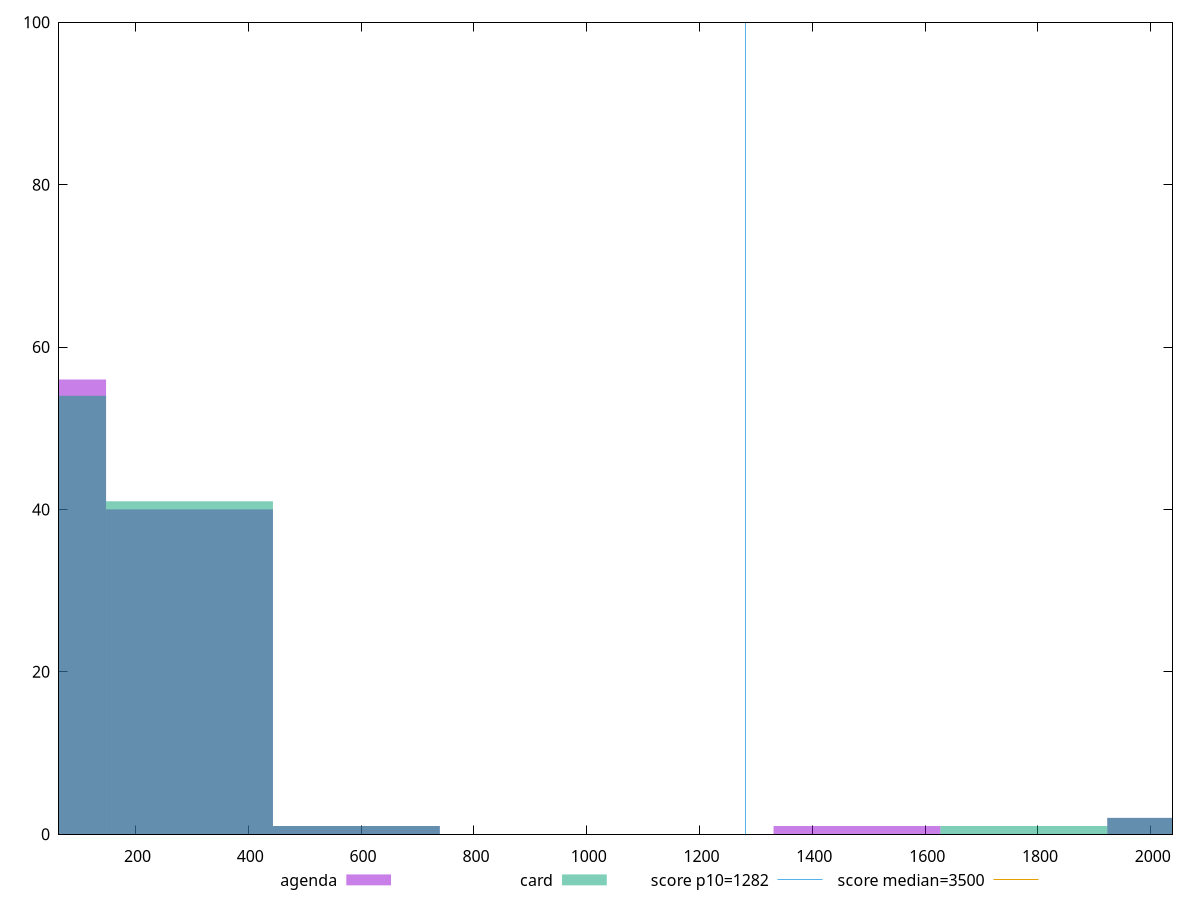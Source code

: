 reset

$agenda <<EOF
1479.1718684144917 1
2070.8406157802883 2
0 56
295.83437368289833 40
591.6687473657967 1
EOF

$card <<EOF
1775.00624209739 1
2070.8406157802883 2
295.83437368289833 41
0 54
591.6687473657967 1
EOF

set key outside below
set boxwidth 295.83437368289833
set xrange [64.49600000000001:2038.5079999999991]
set yrange [0:100]
set trange [0:100]
set style fill transparent solid 0.5 noborder

set parametric
set terminal svg size 640, 500 enhanced background rgb 'white'
set output "report/report_00029_2021-02-24T13-36-40.390Z/bootup-time/comparison/histogram/1_vs_2.svg"

plot $agenda title "agenda" with boxes, \
     $card title "card" with boxes, \
     1282,t title "score p10=1282", \
     3500,t title "score median=3500"

reset
